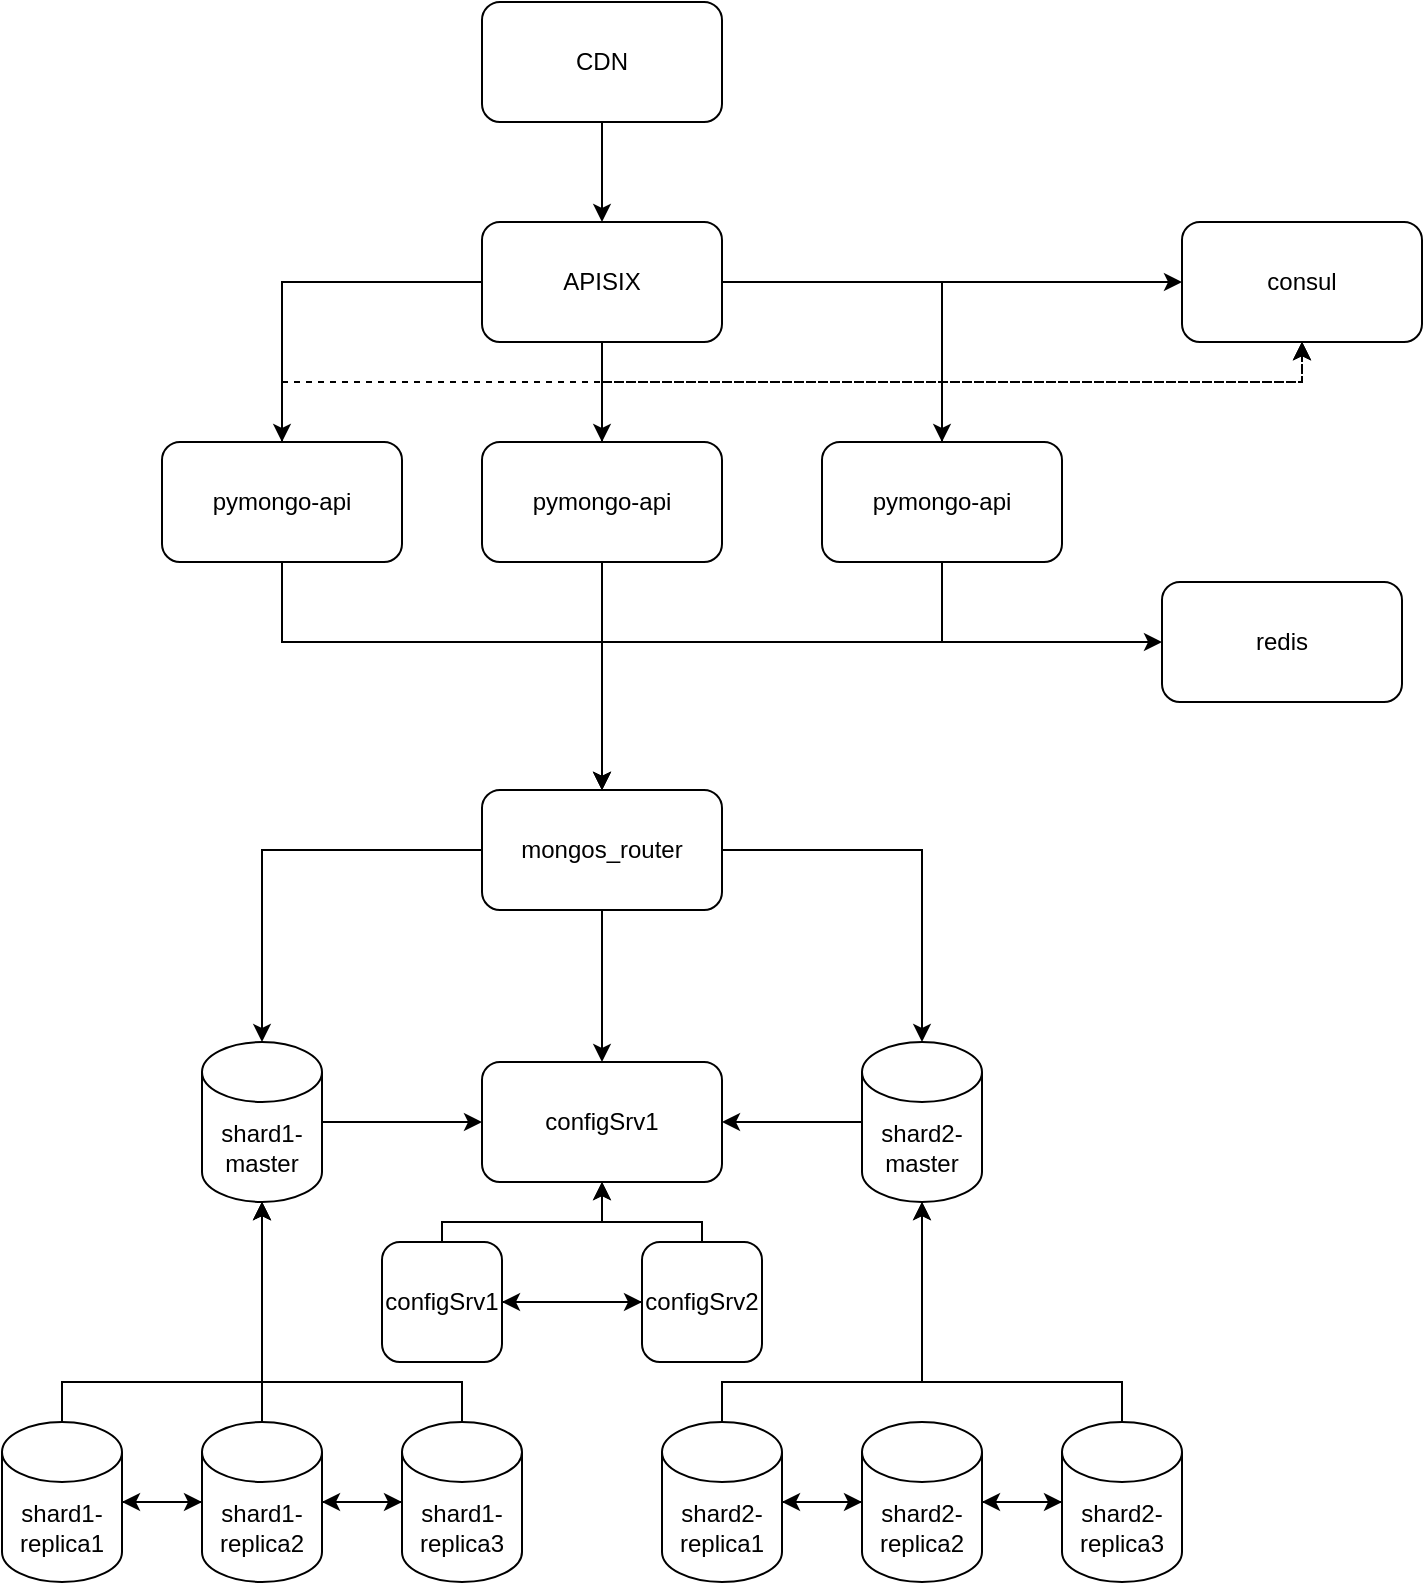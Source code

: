<mxfile version="26.1.1">
  <diagram name="Page-1" id="-H_mtQnk-PTXWXPvYvuk">
    <mxGraphModel dx="384" dy="1098" grid="1" gridSize="10" guides="1" tooltips="1" connect="1" arrows="1" fold="1" page="1" pageScale="1" pageWidth="1169" pageHeight="827" math="0" shadow="0">
      <root>
        <mxCell id="0" />
        <mxCell id="1" parent="0" />
        <mxCell id="FnQT5Xd33c4sn3bjLJ9c-169" style="edgeStyle=orthogonalEdgeStyle;rounded=0;orthogonalLoop=1;jettySize=auto;html=1;" edge="1" parent="1" source="FnQT5Xd33c4sn3bjLJ9c-170" target="FnQT5Xd33c4sn3bjLJ9c-179">
          <mxGeometry relative="1" as="geometry" />
        </mxCell>
        <mxCell id="FnQT5Xd33c4sn3bjLJ9c-170" value="shard1-master" style="shape=cylinder3;whiteSpace=wrap;html=1;boundedLbl=1;backgroundOutline=1;size=15;" vertex="1" parent="1">
          <mxGeometry x="2180" y="530" width="60" height="80" as="geometry" />
        </mxCell>
        <mxCell id="FnQT5Xd33c4sn3bjLJ9c-207" style="edgeStyle=orthogonalEdgeStyle;rounded=0;orthogonalLoop=1;jettySize=auto;html=1;entryX=0.5;entryY=0;entryDx=0;entryDy=0;" edge="1" parent="1" source="FnQT5Xd33c4sn3bjLJ9c-172" target="FnQT5Xd33c4sn3bjLJ9c-175">
          <mxGeometry relative="1" as="geometry" />
        </mxCell>
        <mxCell id="FnQT5Xd33c4sn3bjLJ9c-227" style="edgeStyle=orthogonalEdgeStyle;rounded=0;orthogonalLoop=1;jettySize=auto;html=1;entryX=0.5;entryY=1;entryDx=0;entryDy=0;dashed=1;" edge="1" parent="1" source="FnQT5Xd33c4sn3bjLJ9c-172" target="FnQT5Xd33c4sn3bjLJ9c-220">
          <mxGeometry relative="1" as="geometry">
            <Array as="points">
              <mxPoint x="2380" y="200" />
              <mxPoint x="2730" y="200" />
            </Array>
          </mxGeometry>
        </mxCell>
        <mxCell id="FnQT5Xd33c4sn3bjLJ9c-172" value="pymongo-api" style="rounded=1;whiteSpace=wrap;html=1;" vertex="1" parent="1">
          <mxGeometry x="2320" y="230" width="120" height="60" as="geometry" />
        </mxCell>
        <mxCell id="FnQT5Xd33c4sn3bjLJ9c-173" style="edgeStyle=orthogonalEdgeStyle;rounded=0;orthogonalLoop=1;jettySize=auto;html=1;" edge="1" parent="1" source="FnQT5Xd33c4sn3bjLJ9c-175" target="FnQT5Xd33c4sn3bjLJ9c-170">
          <mxGeometry relative="1" as="geometry" />
        </mxCell>
        <mxCell id="FnQT5Xd33c4sn3bjLJ9c-174" style="edgeStyle=orthogonalEdgeStyle;rounded=0;orthogonalLoop=1;jettySize=auto;html=1;" edge="1" parent="1" source="FnQT5Xd33c4sn3bjLJ9c-175" target="FnQT5Xd33c4sn3bjLJ9c-179">
          <mxGeometry relative="1" as="geometry" />
        </mxCell>
        <mxCell id="FnQT5Xd33c4sn3bjLJ9c-175" value="mongos_router" style="rounded=1;whiteSpace=wrap;html=1;" vertex="1" parent="1">
          <mxGeometry x="2320" y="404" width="120" height="60" as="geometry" />
        </mxCell>
        <mxCell id="FnQT5Xd33c4sn3bjLJ9c-176" style="edgeStyle=orthogonalEdgeStyle;rounded=0;orthogonalLoop=1;jettySize=auto;html=1;entryX=1;entryY=0.5;entryDx=0;entryDy=0;" edge="1" parent="1" source="FnQT5Xd33c4sn3bjLJ9c-177" target="FnQT5Xd33c4sn3bjLJ9c-179">
          <mxGeometry relative="1" as="geometry" />
        </mxCell>
        <mxCell id="FnQT5Xd33c4sn3bjLJ9c-177" value="shard2-master" style="shape=cylinder3;whiteSpace=wrap;html=1;boundedLbl=1;backgroundOutline=1;size=15;" vertex="1" parent="1">
          <mxGeometry x="2510" y="530" width="60" height="80" as="geometry" />
        </mxCell>
        <mxCell id="FnQT5Xd33c4sn3bjLJ9c-178" style="edgeStyle=orthogonalEdgeStyle;rounded=0;orthogonalLoop=1;jettySize=auto;html=1;entryX=0.5;entryY=0;entryDx=0;entryDy=0;entryPerimeter=0;" edge="1" parent="1" source="FnQT5Xd33c4sn3bjLJ9c-175" target="FnQT5Xd33c4sn3bjLJ9c-177">
          <mxGeometry relative="1" as="geometry" />
        </mxCell>
        <mxCell id="FnQT5Xd33c4sn3bjLJ9c-179" value="configSrv1" style="rounded=1;whiteSpace=wrap;html=1;" vertex="1" parent="1">
          <mxGeometry x="2320" y="540" width="120" height="60" as="geometry" />
        </mxCell>
        <mxCell id="FnQT5Xd33c4sn3bjLJ9c-180" style="edgeStyle=orthogonalEdgeStyle;rounded=0;orthogonalLoop=1;jettySize=auto;html=1;" edge="1" parent="1" source="FnQT5Xd33c4sn3bjLJ9c-181" target="FnQT5Xd33c4sn3bjLJ9c-183">
          <mxGeometry relative="1" as="geometry" />
        </mxCell>
        <mxCell id="FnQT5Xd33c4sn3bjLJ9c-181" value="shard1-replica1" style="shape=cylinder3;whiteSpace=wrap;html=1;boundedLbl=1;backgroundOutline=1;size=15;" vertex="1" parent="1">
          <mxGeometry x="2080" y="720" width="60" height="80" as="geometry" />
        </mxCell>
        <mxCell id="FnQT5Xd33c4sn3bjLJ9c-182" style="edgeStyle=orthogonalEdgeStyle;rounded=0;orthogonalLoop=1;jettySize=auto;html=1;" edge="1" parent="1" source="FnQT5Xd33c4sn3bjLJ9c-183" target="FnQT5Xd33c4sn3bjLJ9c-181">
          <mxGeometry relative="1" as="geometry" />
        </mxCell>
        <mxCell id="FnQT5Xd33c4sn3bjLJ9c-183" value="shard1-replica2" style="shape=cylinder3;whiteSpace=wrap;html=1;boundedLbl=1;backgroundOutline=1;size=15;" vertex="1" parent="1">
          <mxGeometry x="2180" y="720" width="60" height="80" as="geometry" />
        </mxCell>
        <mxCell id="FnQT5Xd33c4sn3bjLJ9c-184" style="edgeStyle=orthogonalEdgeStyle;rounded=0;orthogonalLoop=1;jettySize=auto;html=1;" edge="1" parent="1" source="FnQT5Xd33c4sn3bjLJ9c-185" target="FnQT5Xd33c4sn3bjLJ9c-183">
          <mxGeometry relative="1" as="geometry" />
        </mxCell>
        <mxCell id="FnQT5Xd33c4sn3bjLJ9c-185" value="shard1-replica3" style="shape=cylinder3;whiteSpace=wrap;html=1;boundedLbl=1;backgroundOutline=1;size=15;" vertex="1" parent="1">
          <mxGeometry x="2280" y="720" width="60" height="80" as="geometry" />
        </mxCell>
        <mxCell id="FnQT5Xd33c4sn3bjLJ9c-186" style="edgeStyle=orthogonalEdgeStyle;rounded=0;orthogonalLoop=1;jettySize=auto;html=1;entryX=0;entryY=0.5;entryDx=0;entryDy=0;entryPerimeter=0;" edge="1" parent="1" source="FnQT5Xd33c4sn3bjLJ9c-183" target="FnQT5Xd33c4sn3bjLJ9c-185">
          <mxGeometry relative="1" as="geometry" />
        </mxCell>
        <mxCell id="FnQT5Xd33c4sn3bjLJ9c-187" style="edgeStyle=orthogonalEdgeStyle;rounded=0;orthogonalLoop=1;jettySize=auto;html=1;entryX=0.5;entryY=1;entryDx=0;entryDy=0;entryPerimeter=0;" edge="1" parent="1" source="FnQT5Xd33c4sn3bjLJ9c-183" target="FnQT5Xd33c4sn3bjLJ9c-170">
          <mxGeometry relative="1" as="geometry" />
        </mxCell>
        <mxCell id="FnQT5Xd33c4sn3bjLJ9c-188" style="edgeStyle=orthogonalEdgeStyle;rounded=0;orthogonalLoop=1;jettySize=auto;html=1;entryX=0.5;entryY=1;entryDx=0;entryDy=0;entryPerimeter=0;" edge="1" parent="1" source="FnQT5Xd33c4sn3bjLJ9c-185" target="FnQT5Xd33c4sn3bjLJ9c-170">
          <mxGeometry relative="1" as="geometry">
            <Array as="points">
              <mxPoint x="2310" y="700" />
              <mxPoint x="2210" y="700" />
            </Array>
          </mxGeometry>
        </mxCell>
        <mxCell id="FnQT5Xd33c4sn3bjLJ9c-189" style="edgeStyle=orthogonalEdgeStyle;rounded=0;orthogonalLoop=1;jettySize=auto;html=1;entryX=0.5;entryY=1;entryDx=0;entryDy=0;entryPerimeter=0;" edge="1" parent="1" source="FnQT5Xd33c4sn3bjLJ9c-181" target="FnQT5Xd33c4sn3bjLJ9c-170">
          <mxGeometry relative="1" as="geometry">
            <Array as="points">
              <mxPoint x="2110" y="700" />
              <mxPoint x="2210" y="700" />
            </Array>
          </mxGeometry>
        </mxCell>
        <mxCell id="FnQT5Xd33c4sn3bjLJ9c-190" style="edgeStyle=orthogonalEdgeStyle;rounded=0;orthogonalLoop=1;jettySize=auto;html=1;" edge="1" parent="1" source="FnQT5Xd33c4sn3bjLJ9c-191" target="FnQT5Xd33c4sn3bjLJ9c-193">
          <mxGeometry relative="1" as="geometry" />
        </mxCell>
        <mxCell id="FnQT5Xd33c4sn3bjLJ9c-191" value="shard2-replica1" style="shape=cylinder3;whiteSpace=wrap;html=1;boundedLbl=1;backgroundOutline=1;size=15;" vertex="1" parent="1">
          <mxGeometry x="2410" y="720" width="60" height="80" as="geometry" />
        </mxCell>
        <mxCell id="FnQT5Xd33c4sn3bjLJ9c-192" style="edgeStyle=orthogonalEdgeStyle;rounded=0;orthogonalLoop=1;jettySize=auto;html=1;" edge="1" parent="1" source="FnQT5Xd33c4sn3bjLJ9c-193" target="FnQT5Xd33c4sn3bjLJ9c-191">
          <mxGeometry relative="1" as="geometry" />
        </mxCell>
        <mxCell id="FnQT5Xd33c4sn3bjLJ9c-193" value="shard2-replica2" style="shape=cylinder3;whiteSpace=wrap;html=1;boundedLbl=1;backgroundOutline=1;size=15;" vertex="1" parent="1">
          <mxGeometry x="2510" y="720" width="60" height="80" as="geometry" />
        </mxCell>
        <mxCell id="FnQT5Xd33c4sn3bjLJ9c-194" style="edgeStyle=orthogonalEdgeStyle;rounded=0;orthogonalLoop=1;jettySize=auto;html=1;" edge="1" parent="1" source="FnQT5Xd33c4sn3bjLJ9c-195" target="FnQT5Xd33c4sn3bjLJ9c-193">
          <mxGeometry relative="1" as="geometry" />
        </mxCell>
        <mxCell id="FnQT5Xd33c4sn3bjLJ9c-195" value="shard2-replica3" style="shape=cylinder3;whiteSpace=wrap;html=1;boundedLbl=1;backgroundOutline=1;size=15;" vertex="1" parent="1">
          <mxGeometry x="2610" y="720" width="60" height="80" as="geometry" />
        </mxCell>
        <mxCell id="FnQT5Xd33c4sn3bjLJ9c-196" style="edgeStyle=orthogonalEdgeStyle;rounded=0;orthogonalLoop=1;jettySize=auto;html=1;entryX=0;entryY=0.5;entryDx=0;entryDy=0;entryPerimeter=0;" edge="1" parent="1" source="FnQT5Xd33c4sn3bjLJ9c-193" target="FnQT5Xd33c4sn3bjLJ9c-195">
          <mxGeometry relative="1" as="geometry" />
        </mxCell>
        <mxCell id="FnQT5Xd33c4sn3bjLJ9c-197" style="edgeStyle=orthogonalEdgeStyle;rounded=0;orthogonalLoop=1;jettySize=auto;html=1;entryX=0.5;entryY=1;entryDx=0;entryDy=0;entryPerimeter=0;" edge="1" parent="1" source="FnQT5Xd33c4sn3bjLJ9c-195">
          <mxGeometry relative="1" as="geometry">
            <mxPoint x="2540" y="610" as="targetPoint" />
            <Array as="points">
              <mxPoint x="2640" y="700" />
              <mxPoint x="2540" y="700" />
            </Array>
          </mxGeometry>
        </mxCell>
        <mxCell id="FnQT5Xd33c4sn3bjLJ9c-198" style="edgeStyle=orthogonalEdgeStyle;rounded=0;orthogonalLoop=1;jettySize=auto;html=1;entryX=0.5;entryY=1;entryDx=0;entryDy=0;entryPerimeter=0;" edge="1" parent="1" source="FnQT5Xd33c4sn3bjLJ9c-191">
          <mxGeometry relative="1" as="geometry">
            <mxPoint x="2540" y="610" as="targetPoint" />
            <Array as="points">
              <mxPoint x="2440" y="700" />
              <mxPoint x="2540" y="700" />
            </Array>
          </mxGeometry>
        </mxCell>
        <mxCell id="FnQT5Xd33c4sn3bjLJ9c-199" style="edgeStyle=orthogonalEdgeStyle;rounded=0;orthogonalLoop=1;jettySize=auto;html=1;entryX=0.5;entryY=1;entryDx=0;entryDy=0;" edge="1" parent="1" source="FnQT5Xd33c4sn3bjLJ9c-201" target="FnQT5Xd33c4sn3bjLJ9c-179">
          <mxGeometry relative="1" as="geometry">
            <Array as="points">
              <mxPoint x="2300" y="620" />
              <mxPoint x="2380" y="620" />
            </Array>
          </mxGeometry>
        </mxCell>
        <mxCell id="FnQT5Xd33c4sn3bjLJ9c-200" style="edgeStyle=orthogonalEdgeStyle;rounded=0;orthogonalLoop=1;jettySize=auto;html=1;" edge="1" parent="1" source="FnQT5Xd33c4sn3bjLJ9c-201" target="FnQT5Xd33c4sn3bjLJ9c-204">
          <mxGeometry relative="1" as="geometry" />
        </mxCell>
        <mxCell id="FnQT5Xd33c4sn3bjLJ9c-201" value="configSrv1" style="rounded=1;whiteSpace=wrap;html=1;" vertex="1" parent="1">
          <mxGeometry x="2270" y="630" width="60" height="60" as="geometry" />
        </mxCell>
        <mxCell id="FnQT5Xd33c4sn3bjLJ9c-202" style="edgeStyle=orthogonalEdgeStyle;rounded=0;orthogonalLoop=1;jettySize=auto;html=1;entryX=0.5;entryY=1;entryDx=0;entryDy=0;" edge="1" parent="1" source="FnQT5Xd33c4sn3bjLJ9c-204" target="FnQT5Xd33c4sn3bjLJ9c-179">
          <mxGeometry relative="1" as="geometry">
            <Array as="points">
              <mxPoint x="2430" y="620" />
              <mxPoint x="2380" y="620" />
            </Array>
          </mxGeometry>
        </mxCell>
        <mxCell id="FnQT5Xd33c4sn3bjLJ9c-203" style="edgeStyle=orthogonalEdgeStyle;rounded=0;orthogonalLoop=1;jettySize=auto;html=1;" edge="1" parent="1" source="FnQT5Xd33c4sn3bjLJ9c-204">
          <mxGeometry relative="1" as="geometry">
            <mxPoint x="2330" y="660" as="targetPoint" />
          </mxGeometry>
        </mxCell>
        <mxCell id="FnQT5Xd33c4sn3bjLJ9c-204" value="configSrv2" style="rounded=1;whiteSpace=wrap;html=1;" vertex="1" parent="1">
          <mxGeometry x="2400" y="630" width="60" height="60" as="geometry" />
        </mxCell>
        <mxCell id="FnQT5Xd33c4sn3bjLJ9c-206" value="redis" style="rounded=1;whiteSpace=wrap;html=1;" vertex="1" parent="1">
          <mxGeometry x="2660" y="300" width="120" height="60" as="geometry" />
        </mxCell>
        <mxCell id="FnQT5Xd33c4sn3bjLJ9c-222" style="edgeStyle=orthogonalEdgeStyle;rounded=0;orthogonalLoop=1;jettySize=auto;html=1;" edge="1" parent="1" source="FnQT5Xd33c4sn3bjLJ9c-208" target="FnQT5Xd33c4sn3bjLJ9c-210">
          <mxGeometry relative="1" as="geometry" />
        </mxCell>
        <mxCell id="FnQT5Xd33c4sn3bjLJ9c-223" style="edgeStyle=orthogonalEdgeStyle;rounded=0;orthogonalLoop=1;jettySize=auto;html=1;" edge="1" parent="1" source="FnQT5Xd33c4sn3bjLJ9c-208" target="FnQT5Xd33c4sn3bjLJ9c-172">
          <mxGeometry relative="1" as="geometry" />
        </mxCell>
        <mxCell id="FnQT5Xd33c4sn3bjLJ9c-224" style="edgeStyle=orthogonalEdgeStyle;rounded=0;orthogonalLoop=1;jettySize=auto;html=1;" edge="1" parent="1" source="FnQT5Xd33c4sn3bjLJ9c-208" target="FnQT5Xd33c4sn3bjLJ9c-211">
          <mxGeometry relative="1" as="geometry" />
        </mxCell>
        <mxCell id="FnQT5Xd33c4sn3bjLJ9c-225" style="edgeStyle=orthogonalEdgeStyle;rounded=0;orthogonalLoop=1;jettySize=auto;html=1;" edge="1" parent="1" source="FnQT5Xd33c4sn3bjLJ9c-208" target="FnQT5Xd33c4sn3bjLJ9c-220">
          <mxGeometry relative="1" as="geometry" />
        </mxCell>
        <mxCell id="FnQT5Xd33c4sn3bjLJ9c-208" value="APISIX" style="rounded=1;whiteSpace=wrap;html=1;" vertex="1" parent="1">
          <mxGeometry x="2320" y="120" width="120" height="60" as="geometry" />
        </mxCell>
        <mxCell id="FnQT5Xd33c4sn3bjLJ9c-221" style="edgeStyle=orthogonalEdgeStyle;rounded=0;orthogonalLoop=1;jettySize=auto;html=1;entryX=0.5;entryY=0;entryDx=0;entryDy=0;" edge="1" parent="1" source="FnQT5Xd33c4sn3bjLJ9c-209" target="FnQT5Xd33c4sn3bjLJ9c-208">
          <mxGeometry relative="1" as="geometry" />
        </mxCell>
        <mxCell id="FnQT5Xd33c4sn3bjLJ9c-209" value="CDN" style="rounded=1;whiteSpace=wrap;html=1;" vertex="1" parent="1">
          <mxGeometry x="2320" y="10" width="120" height="60" as="geometry" />
        </mxCell>
        <mxCell id="FnQT5Xd33c4sn3bjLJ9c-217" style="edgeStyle=orthogonalEdgeStyle;rounded=0;orthogonalLoop=1;jettySize=auto;html=1;entryX=0.5;entryY=0;entryDx=0;entryDy=0;" edge="1" parent="1" source="FnQT5Xd33c4sn3bjLJ9c-210" target="FnQT5Xd33c4sn3bjLJ9c-175">
          <mxGeometry relative="1" as="geometry">
            <Array as="points">
              <mxPoint x="2220" y="330" />
              <mxPoint x="2380" y="330" />
            </Array>
          </mxGeometry>
        </mxCell>
        <mxCell id="FnQT5Xd33c4sn3bjLJ9c-219" style="edgeStyle=orthogonalEdgeStyle;rounded=0;orthogonalLoop=1;jettySize=auto;html=1;entryX=0;entryY=0.5;entryDx=0;entryDy=0;" edge="1" parent="1" source="FnQT5Xd33c4sn3bjLJ9c-210" target="FnQT5Xd33c4sn3bjLJ9c-206">
          <mxGeometry relative="1" as="geometry">
            <Array as="points">
              <mxPoint x="2220" y="330" />
            </Array>
          </mxGeometry>
        </mxCell>
        <mxCell id="FnQT5Xd33c4sn3bjLJ9c-229" style="edgeStyle=orthogonalEdgeStyle;rounded=0;orthogonalLoop=1;jettySize=auto;html=1;dashed=1;" edge="1" parent="1" source="FnQT5Xd33c4sn3bjLJ9c-210" target="FnQT5Xd33c4sn3bjLJ9c-220">
          <mxGeometry relative="1" as="geometry">
            <Array as="points">
              <mxPoint x="2220" y="200" />
              <mxPoint x="2730" y="200" />
            </Array>
          </mxGeometry>
        </mxCell>
        <mxCell id="FnQT5Xd33c4sn3bjLJ9c-210" value="pymongo-api" style="rounded=1;whiteSpace=wrap;html=1;" vertex="1" parent="1">
          <mxGeometry x="2160" y="230" width="120" height="60" as="geometry" />
        </mxCell>
        <mxCell id="FnQT5Xd33c4sn3bjLJ9c-218" style="edgeStyle=orthogonalEdgeStyle;rounded=0;orthogonalLoop=1;jettySize=auto;html=1;entryX=0.5;entryY=0;entryDx=0;entryDy=0;" edge="1" parent="1" source="FnQT5Xd33c4sn3bjLJ9c-211" target="FnQT5Xd33c4sn3bjLJ9c-175">
          <mxGeometry relative="1" as="geometry">
            <Array as="points">
              <mxPoint x="2550" y="330" />
              <mxPoint x="2380" y="330" />
            </Array>
          </mxGeometry>
        </mxCell>
        <mxCell id="FnQT5Xd33c4sn3bjLJ9c-228" style="edgeStyle=orthogonalEdgeStyle;rounded=0;orthogonalLoop=1;jettySize=auto;html=1;entryX=0.5;entryY=1;entryDx=0;entryDy=0;dashed=1;" edge="1" parent="1" source="FnQT5Xd33c4sn3bjLJ9c-211" target="FnQT5Xd33c4sn3bjLJ9c-220">
          <mxGeometry relative="1" as="geometry">
            <Array as="points">
              <mxPoint x="2550" y="200" />
              <mxPoint x="2730" y="200" />
            </Array>
          </mxGeometry>
        </mxCell>
        <mxCell id="FnQT5Xd33c4sn3bjLJ9c-211" value="pymongo-api" style="rounded=1;whiteSpace=wrap;html=1;" vertex="1" parent="1">
          <mxGeometry x="2490" y="230" width="120" height="60" as="geometry" />
        </mxCell>
        <mxCell id="FnQT5Xd33c4sn3bjLJ9c-220" value="consul" style="rounded=1;whiteSpace=wrap;html=1;" vertex="1" parent="1">
          <mxGeometry x="2670" y="120" width="120" height="60" as="geometry" />
        </mxCell>
      </root>
    </mxGraphModel>
  </diagram>
</mxfile>
